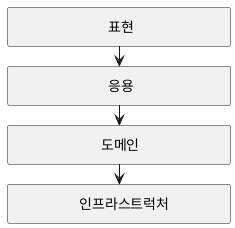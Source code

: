 @startuml

skinparam ranksep 20

Rectangle "\t\t\t 표현 \t\t\t" as a
Rectangle "\t\t\t 응용 \t\t\t" as b
Rectangle "\t\t       도메인  \t\t\t" as c
Rectangle "\t\t 인프라스트럭처 \t\t" as d

a --> b
b --> c
c --> d

@enduml